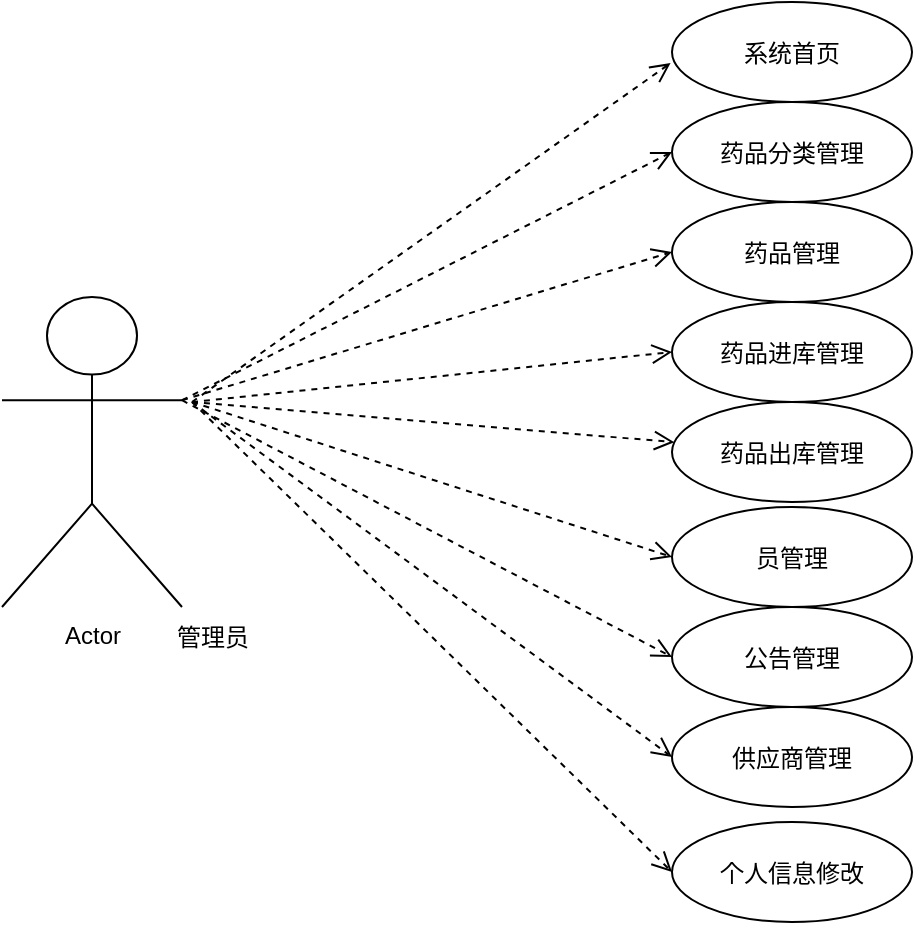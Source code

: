 <mxfile version="24.4.14" type="github">
  <diagram name="第 1 页" id="PrILdzgITEaFjyn_vafs">
    <mxGraphModel dx="1050" dy="534" grid="1" gridSize="10" guides="1" tooltips="1" connect="1" arrows="1" fold="1" page="1" pageScale="1" pageWidth="827" pageHeight="1169" math="0" shadow="0">
      <root>
        <mxCell id="0" />
        <mxCell id="1" parent="0" />
        <mxCell id="iHMlJCngF5IpRR38niNu-1" value="Actor" style="shape=umlActor;verticalLabelPosition=bottom;verticalAlign=top;html=1;fontFamily=Helvetica;" vertex="1" parent="1">
          <mxGeometry x="105" y="187.5" width="90" height="155" as="geometry" />
        </mxCell>
        <mxCell id="iHMlJCngF5IpRR38niNu-5" value="系统首页" style="ellipse;" vertex="1" parent="1">
          <mxGeometry x="440" y="40" width="120" height="50" as="geometry" />
        </mxCell>
        <mxCell id="iHMlJCngF5IpRR38niNu-6" value="" style="endArrow=open;startArrow=none;endFill=0;startFill=0;endSize=8;html=1;verticalAlign=bottom;dashed=1;labelBackgroundColor=none;rounded=0;entryX=-0.006;entryY=0.611;entryDx=0;entryDy=0;entryPerimeter=0;" edge="1" parent="1" target="iHMlJCngF5IpRR38niNu-5">
          <mxGeometry y="30" width="160" relative="1" as="geometry">
            <mxPoint x="200" y="240" as="sourcePoint" />
            <mxPoint x="449.571" y="90.002" as="targetPoint" />
            <mxPoint as="offset" />
          </mxGeometry>
        </mxCell>
        <mxCell id="iHMlJCngF5IpRR38niNu-10" value="管理员" style="text;html=1;align=center;verticalAlign=middle;resizable=0;points=[];autosize=1;strokeColor=none;fillColor=none;" vertex="1" parent="1">
          <mxGeometry x="180" y="342.5" width="60" height="30" as="geometry" />
        </mxCell>
        <mxCell id="iHMlJCngF5IpRR38niNu-19" value="" style="endArrow=open;startArrow=none;endFill=0;startFill=0;endSize=8;html=1;verticalAlign=bottom;dashed=1;labelBackgroundColor=none;rounded=0;entryX=0;entryY=0.5;entryDx=0;entryDy=0;exitX=1;exitY=0.333;exitDx=0;exitDy=0;exitPerimeter=0;" edge="1" parent="1" source="iHMlJCngF5IpRR38niNu-1" target="iHMlJCngF5IpRR38niNu-23">
          <mxGeometry y="30" width="160" relative="1" as="geometry">
            <mxPoint x="240" y="160" as="sourcePoint" />
            <mxPoint x="430" y="215" as="targetPoint" />
            <mxPoint as="offset" />
          </mxGeometry>
        </mxCell>
        <mxCell id="iHMlJCngF5IpRR38niNu-20" value="" style="endArrow=open;startArrow=none;endFill=0;startFill=0;endSize=8;html=1;verticalAlign=bottom;dashed=1;labelBackgroundColor=none;rounded=0;entryX=0;entryY=0.5;entryDx=0;entryDy=0;exitX=1;exitY=0.333;exitDx=0;exitDy=0;exitPerimeter=0;" edge="1" parent="1" source="iHMlJCngF5IpRR38niNu-1" target="iHMlJCngF5IpRR38niNu-22">
          <mxGeometry y="30" width="160" relative="1" as="geometry">
            <mxPoint x="260" y="210" as="sourcePoint" />
            <mxPoint x="430" y="295" as="targetPoint" />
            <mxPoint as="offset" />
          </mxGeometry>
        </mxCell>
        <mxCell id="iHMlJCngF5IpRR38niNu-21" value="" style="endArrow=open;startArrow=none;endFill=0;startFill=0;endSize=8;html=1;verticalAlign=bottom;dashed=1;labelBackgroundColor=none;rounded=0;entryX=0;entryY=0.5;entryDx=0;entryDy=0;exitX=1;exitY=0.333;exitDx=0;exitDy=0;exitPerimeter=0;" edge="1" parent="1" source="iHMlJCngF5IpRR38niNu-1" target="iHMlJCngF5IpRR38niNu-27">
          <mxGeometry y="30" width="160" relative="1" as="geometry">
            <mxPoint x="200" y="190" as="sourcePoint" />
            <mxPoint x="430" y="375" as="targetPoint" />
            <mxPoint as="offset" />
          </mxGeometry>
        </mxCell>
        <mxCell id="iHMlJCngF5IpRR38niNu-22" value="药品管理" style="ellipse;" vertex="1" parent="1">
          <mxGeometry x="440" y="140" width="120" height="50" as="geometry" />
        </mxCell>
        <mxCell id="iHMlJCngF5IpRR38niNu-23" value="药品分类管理" style="ellipse;" vertex="1" parent="1">
          <mxGeometry x="440" y="90" width="120" height="50" as="geometry" />
        </mxCell>
        <mxCell id="iHMlJCngF5IpRR38niNu-24" value="药品进库管理" style="ellipse;" vertex="1" parent="1">
          <mxGeometry x="440" y="190" width="120" height="50" as="geometry" />
        </mxCell>
        <mxCell id="iHMlJCngF5IpRR38niNu-25" value="药品出库管理" style="ellipse;" vertex="1" parent="1">
          <mxGeometry x="440" y="240" width="120" height="50" as="geometry" />
        </mxCell>
        <mxCell id="iHMlJCngF5IpRR38niNu-26" value="员管理" style="ellipse;" vertex="1" parent="1">
          <mxGeometry x="440" y="292.5" width="120" height="50" as="geometry" />
        </mxCell>
        <mxCell id="iHMlJCngF5IpRR38niNu-27" value="公告管理" style="ellipse;" vertex="1" parent="1">
          <mxGeometry x="440" y="342.5" width="120" height="50" as="geometry" />
        </mxCell>
        <mxCell id="iHMlJCngF5IpRR38niNu-28" value="供应商管理" style="ellipse;" vertex="1" parent="1">
          <mxGeometry x="440" y="392.5" width="120" height="50" as="geometry" />
        </mxCell>
        <mxCell id="iHMlJCngF5IpRR38niNu-29" value="个人信息修改" style="ellipse;" vertex="1" parent="1">
          <mxGeometry x="440" y="450" width="120" height="50" as="geometry" />
        </mxCell>
        <mxCell id="iHMlJCngF5IpRR38niNu-31" value="" style="endArrow=open;startArrow=none;endFill=0;startFill=0;endSize=8;html=1;verticalAlign=bottom;dashed=1;labelBackgroundColor=none;rounded=0;entryX=0;entryY=0.5;entryDx=0;entryDy=0;" edge="1" parent="1" target="iHMlJCngF5IpRR38niNu-24">
          <mxGeometry y="30" width="160" relative="1" as="geometry">
            <mxPoint x="200" y="240" as="sourcePoint" />
            <mxPoint x="450" y="175" as="targetPoint" />
            <mxPoint as="offset" />
          </mxGeometry>
        </mxCell>
        <mxCell id="iHMlJCngF5IpRR38niNu-32" value="" style="endArrow=open;startArrow=none;endFill=0;startFill=0;endSize=8;html=1;verticalAlign=bottom;dashed=1;labelBackgroundColor=none;rounded=0;" edge="1" parent="1" target="iHMlJCngF5IpRR38niNu-25">
          <mxGeometry y="30" width="160" relative="1" as="geometry">
            <mxPoint x="200" y="240" as="sourcePoint" />
            <mxPoint x="460" y="185" as="targetPoint" />
            <mxPoint as="offset" />
          </mxGeometry>
        </mxCell>
        <mxCell id="iHMlJCngF5IpRR38niNu-33" value="" style="endArrow=open;startArrow=none;endFill=0;startFill=0;endSize=8;html=1;verticalAlign=bottom;dashed=1;labelBackgroundColor=none;rounded=0;entryX=0;entryY=0.5;entryDx=0;entryDy=0;" edge="1" parent="1" target="iHMlJCngF5IpRR38niNu-26">
          <mxGeometry y="30" width="160" relative="1" as="geometry">
            <mxPoint x="200" y="240" as="sourcePoint" />
            <mxPoint x="470" y="195" as="targetPoint" />
            <mxPoint as="offset" />
          </mxGeometry>
        </mxCell>
        <mxCell id="iHMlJCngF5IpRR38niNu-34" value="" style="endArrow=open;startArrow=none;endFill=0;startFill=0;endSize=8;html=1;verticalAlign=bottom;dashed=1;labelBackgroundColor=none;rounded=0;entryX=0;entryY=0.5;entryDx=0;entryDy=0;" edge="1" parent="1" target="iHMlJCngF5IpRR38niNu-28">
          <mxGeometry y="30" width="160" relative="1" as="geometry">
            <mxPoint x="200" y="240" as="sourcePoint" />
            <mxPoint x="480" y="205" as="targetPoint" />
            <mxPoint as="offset" />
          </mxGeometry>
        </mxCell>
        <mxCell id="iHMlJCngF5IpRR38niNu-35" value="" style="endArrow=open;startArrow=none;endFill=0;startFill=0;endSize=8;html=1;verticalAlign=bottom;dashed=1;labelBackgroundColor=none;rounded=0;entryX=0;entryY=0.5;entryDx=0;entryDy=0;" edge="1" parent="1" target="iHMlJCngF5IpRR38niNu-29">
          <mxGeometry y="30" width="160" relative="1" as="geometry">
            <mxPoint x="200" y="240" as="sourcePoint" />
            <mxPoint x="490" y="215" as="targetPoint" />
            <mxPoint as="offset" />
          </mxGeometry>
        </mxCell>
      </root>
    </mxGraphModel>
  </diagram>
</mxfile>
